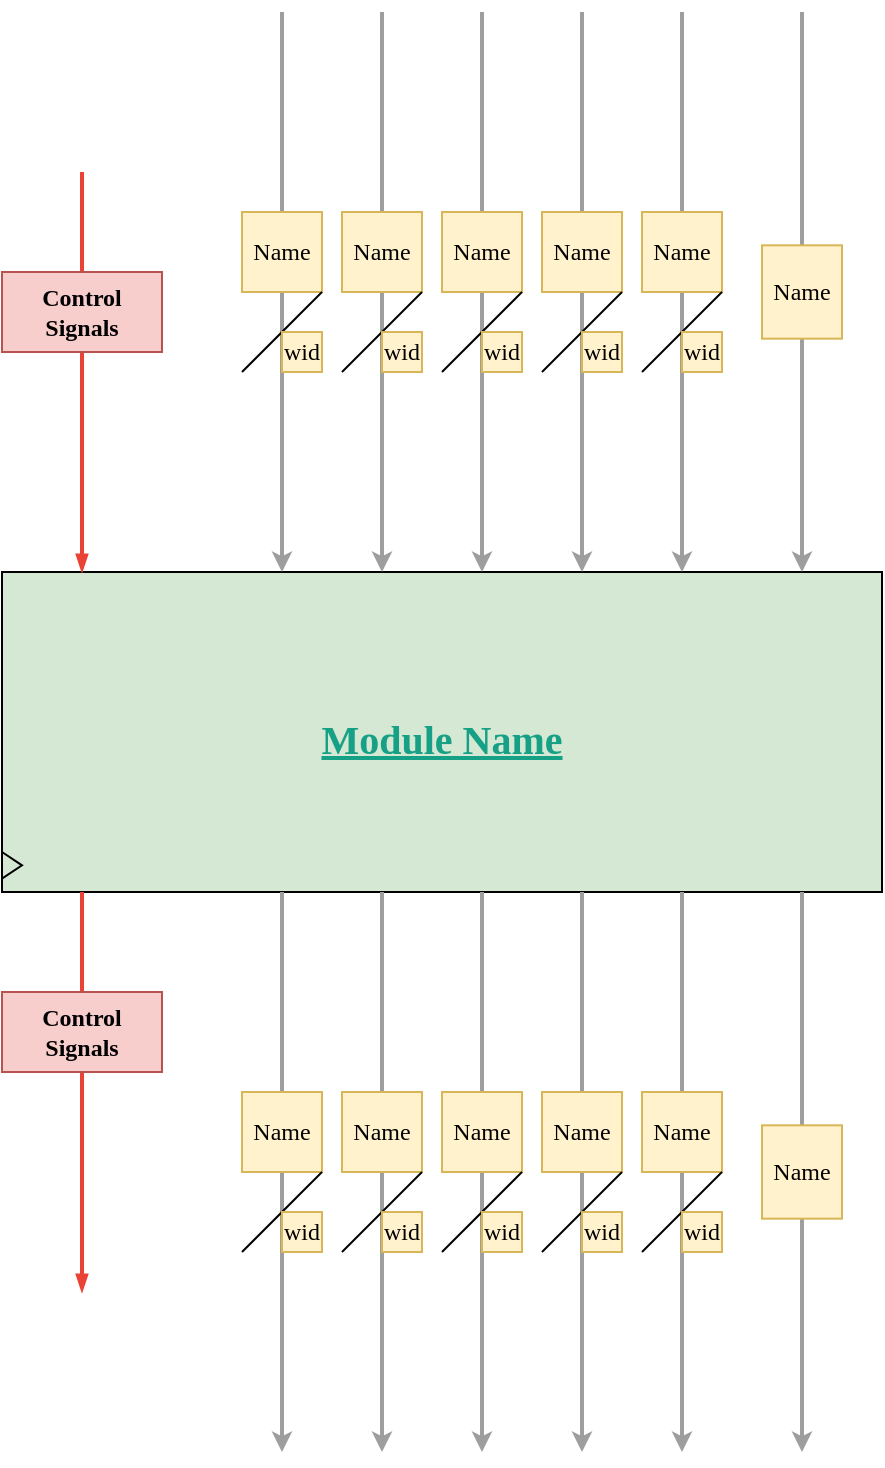 <mxfile version="24.2.5" type="github">
  <diagram name="第 1 页" id="jECzerYtXaxOd9L4TEdg">
    <mxGraphModel dx="1300" dy="1817" grid="1" gridSize="10" guides="1" tooltips="1" connect="1" arrows="1" fold="1" page="1" pageScale="1" pageWidth="850" pageHeight="1100" math="0" shadow="0">
      <root>
        <mxCell id="0" />
        <mxCell id="1" parent="0" />
        <mxCell id="kSX3mIPr8DeNT0_oDLMB-21" value="" style="group" vertex="1" connectable="0" parent="1">
          <mxGeometry x="110.0" y="-200" width="440" height="720" as="geometry" />
        </mxCell>
        <mxCell id="kSX3mIPr8DeNT0_oDLMB-22" value="" style="group" vertex="1" connectable="0" parent="kSX3mIPr8DeNT0_oDLMB-21">
          <mxGeometry y="280" width="440" height="160" as="geometry" />
        </mxCell>
        <mxCell id="kSX3mIPr8DeNT0_oDLMB-23" value="" style="rounded=0;whiteSpace=wrap;html=1;fillColor=#d5e8d4;strokeColor=#000000;" vertex="1" parent="kSX3mIPr8DeNT0_oDLMB-22">
          <mxGeometry width="440" height="160" as="geometry" />
        </mxCell>
        <mxCell id="kSX3mIPr8DeNT0_oDLMB-24" value="" style="triangle;whiteSpace=wrap;html=1;fillColor=none;" vertex="1" parent="kSX3mIPr8DeNT0_oDLMB-22">
          <mxGeometry y="140" width="10" height="13.33" as="geometry" />
        </mxCell>
        <mxCell id="kSX3mIPr8DeNT0_oDLMB-25" value="&lt;font face=&quot;Comic Sans MS&quot; style=&quot;font-size: 20px;&quot;&gt;&lt;b&gt;&lt;u&gt;Module Name&lt;/u&gt;&lt;/b&gt;&lt;/font&gt;" style="text;align=center;html=1;verticalAlign=middle;whiteSpace=wrap;rounded=0;fontColor=#16a085;" vertex="1" parent="kSX3mIPr8DeNT0_oDLMB-22">
          <mxGeometry y="73.333" width="440" height="20" as="geometry" />
        </mxCell>
        <mxCell id="kSX3mIPr8DeNT0_oDLMB-26" value="" style="group" vertex="1" connectable="0" parent="kSX3mIPr8DeNT0_oDLMB-21">
          <mxGeometry x="2.274e-13" y="80" width="80" height="200" as="geometry" />
        </mxCell>
        <mxCell id="kSX3mIPr8DeNT0_oDLMB-27" value="" style="edgeStyle=orthogonalEdgeStyle;fontSize=12;html=1;endArrow=blockThin;endFill=1;rounded=0;strokeWidth=2;endSize=4;startSize=4;strokeColor=#EA4335;dashed=0;" edge="1" parent="kSX3mIPr8DeNT0_oDLMB-26">
          <mxGeometry width="100" relative="1" as="geometry">
            <mxPoint x="40" as="sourcePoint" />
            <mxPoint x="40" y="200" as="targetPoint" />
          </mxGeometry>
        </mxCell>
        <mxCell id="kSX3mIPr8DeNT0_oDLMB-28" value="&lt;font face=&quot;Comic Sans MS&quot;&gt;&lt;b&gt;Control Signals&lt;/b&gt;&lt;/font&gt;" style="whiteSpace=wrap;html=1;fillColor=#f8cecc;strokeColor=#b85450;rotation=0;" vertex="1" parent="kSX3mIPr8DeNT0_oDLMB-26">
          <mxGeometry y="50" width="80" height="40" as="geometry" />
        </mxCell>
        <mxCell id="kSX3mIPr8DeNT0_oDLMB-29" value="" style="group" vertex="1" connectable="0" parent="kSX3mIPr8DeNT0_oDLMB-21">
          <mxGeometry x="120.0" width="40" height="280" as="geometry" />
        </mxCell>
        <mxCell id="kSX3mIPr8DeNT0_oDLMB-30" value="" style="endArrow=classic;html=1;rounded=0;strokeWidth=2;endSize=4;startSize=4;strokeColor=#9e9e9e;edgeStyle=orthogonalEdgeStyle;" edge="1" parent="kSX3mIPr8DeNT0_oDLMB-29">
          <mxGeometry width="50" height="50" relative="1" as="geometry">
            <mxPoint x="20" as="sourcePoint" />
            <mxPoint x="20" y="280" as="targetPoint" />
          </mxGeometry>
        </mxCell>
        <mxCell id="kSX3mIPr8DeNT0_oDLMB-31" value="Name" style="whiteSpace=wrap;html=1;strokeColor=#d6b656;fillColor=#fff2cc;fontFamily=Comic Sans MS;" vertex="1" parent="kSX3mIPr8DeNT0_oDLMB-29">
          <mxGeometry y="100" width="40" height="40" as="geometry" />
        </mxCell>
        <mxCell id="kSX3mIPr8DeNT0_oDLMB-32" value="" style="endArrow=none;html=1;rounded=0;" edge="1" parent="kSX3mIPr8DeNT0_oDLMB-29">
          <mxGeometry width="50" height="50" relative="1" as="geometry">
            <mxPoint y="180" as="sourcePoint" />
            <mxPoint x="40" y="140" as="targetPoint" />
          </mxGeometry>
        </mxCell>
        <mxCell id="kSX3mIPr8DeNT0_oDLMB-33" value="&lt;font face=&quot;Comic Sans MS&quot;&gt;wid&lt;/font&gt;" style="whiteSpace=wrap;html=1;strokeColor=#d6b656;fillColor=#fff2cc;" vertex="1" parent="kSX3mIPr8DeNT0_oDLMB-29">
          <mxGeometry x="20" y="160" width="20" height="20" as="geometry" />
        </mxCell>
        <mxCell id="kSX3mIPr8DeNT0_oDLMB-34" value="" style="group" vertex="1" connectable="0" parent="kSX3mIPr8DeNT0_oDLMB-21">
          <mxGeometry x="170.0" width="40" height="280" as="geometry" />
        </mxCell>
        <mxCell id="kSX3mIPr8DeNT0_oDLMB-35" value="" style="endArrow=classic;html=1;rounded=0;strokeWidth=2;endSize=4;startSize=4;strokeColor=#9e9e9e;edgeStyle=orthogonalEdgeStyle;" edge="1" parent="kSX3mIPr8DeNT0_oDLMB-34">
          <mxGeometry width="50" height="50" relative="1" as="geometry">
            <mxPoint x="20" as="sourcePoint" />
            <mxPoint x="20" y="280" as="targetPoint" />
          </mxGeometry>
        </mxCell>
        <mxCell id="kSX3mIPr8DeNT0_oDLMB-36" value="Name" style="whiteSpace=wrap;html=1;strokeColor=#d6b656;fillColor=#fff2cc;fontFamily=Comic Sans MS;" vertex="1" parent="kSX3mIPr8DeNT0_oDLMB-34">
          <mxGeometry y="100" width="40" height="40" as="geometry" />
        </mxCell>
        <mxCell id="kSX3mIPr8DeNT0_oDLMB-37" value="" style="endArrow=none;html=1;rounded=0;" edge="1" parent="kSX3mIPr8DeNT0_oDLMB-34">
          <mxGeometry width="50" height="50" relative="1" as="geometry">
            <mxPoint y="180" as="sourcePoint" />
            <mxPoint x="40" y="140" as="targetPoint" />
          </mxGeometry>
        </mxCell>
        <mxCell id="kSX3mIPr8DeNT0_oDLMB-38" value="&lt;font face=&quot;Comic Sans MS&quot;&gt;wid&lt;/font&gt;" style="whiteSpace=wrap;html=1;strokeColor=#d6b656;fillColor=#fff2cc;" vertex="1" parent="kSX3mIPr8DeNT0_oDLMB-34">
          <mxGeometry x="20" y="160" width="20" height="20" as="geometry" />
        </mxCell>
        <mxCell id="kSX3mIPr8DeNT0_oDLMB-39" value="" style="group" vertex="1" connectable="0" parent="kSX3mIPr8DeNT0_oDLMB-21">
          <mxGeometry x="220.0" width="40" height="280" as="geometry" />
        </mxCell>
        <mxCell id="kSX3mIPr8DeNT0_oDLMB-40" value="" style="endArrow=classic;html=1;rounded=0;strokeWidth=2;endSize=4;startSize=4;strokeColor=#9e9e9e;edgeStyle=orthogonalEdgeStyle;" edge="1" parent="kSX3mIPr8DeNT0_oDLMB-39">
          <mxGeometry width="50" height="50" relative="1" as="geometry">
            <mxPoint x="20" as="sourcePoint" />
            <mxPoint x="20" y="280" as="targetPoint" />
          </mxGeometry>
        </mxCell>
        <mxCell id="kSX3mIPr8DeNT0_oDLMB-41" value="Name" style="whiteSpace=wrap;html=1;strokeColor=#d6b656;fillColor=#fff2cc;fontFamily=Comic Sans MS;" vertex="1" parent="kSX3mIPr8DeNT0_oDLMB-39">
          <mxGeometry y="100" width="40" height="40" as="geometry" />
        </mxCell>
        <mxCell id="kSX3mIPr8DeNT0_oDLMB-42" value="" style="endArrow=none;html=1;rounded=0;" edge="1" parent="kSX3mIPr8DeNT0_oDLMB-39">
          <mxGeometry width="50" height="50" relative="1" as="geometry">
            <mxPoint y="180" as="sourcePoint" />
            <mxPoint x="40" y="140" as="targetPoint" />
          </mxGeometry>
        </mxCell>
        <mxCell id="kSX3mIPr8DeNT0_oDLMB-43" value="&lt;font face=&quot;Comic Sans MS&quot;&gt;wid&lt;/font&gt;" style="whiteSpace=wrap;html=1;strokeColor=#d6b656;fillColor=#fff2cc;" vertex="1" parent="kSX3mIPr8DeNT0_oDLMB-39">
          <mxGeometry x="20" y="160" width="20" height="20" as="geometry" />
        </mxCell>
        <mxCell id="kSX3mIPr8DeNT0_oDLMB-44" value="" style="group" vertex="1" connectable="0" parent="kSX3mIPr8DeNT0_oDLMB-21">
          <mxGeometry x="270.0" width="40" height="280" as="geometry" />
        </mxCell>
        <mxCell id="kSX3mIPr8DeNT0_oDLMB-45" value="" style="endArrow=classic;html=1;rounded=0;strokeWidth=2;endSize=4;startSize=4;strokeColor=#9e9e9e;edgeStyle=orthogonalEdgeStyle;" edge="1" parent="kSX3mIPr8DeNT0_oDLMB-44">
          <mxGeometry width="50" height="50" relative="1" as="geometry">
            <mxPoint x="20" as="sourcePoint" />
            <mxPoint x="20" y="280" as="targetPoint" />
          </mxGeometry>
        </mxCell>
        <mxCell id="kSX3mIPr8DeNT0_oDLMB-46" value="Name" style="whiteSpace=wrap;html=1;strokeColor=#d6b656;fillColor=#fff2cc;fontFamily=Comic Sans MS;" vertex="1" parent="kSX3mIPr8DeNT0_oDLMB-44">
          <mxGeometry y="100" width="40" height="40" as="geometry" />
        </mxCell>
        <mxCell id="kSX3mIPr8DeNT0_oDLMB-47" value="" style="endArrow=none;html=1;rounded=0;" edge="1" parent="kSX3mIPr8DeNT0_oDLMB-44">
          <mxGeometry width="50" height="50" relative="1" as="geometry">
            <mxPoint y="180" as="sourcePoint" />
            <mxPoint x="40" y="140" as="targetPoint" />
          </mxGeometry>
        </mxCell>
        <mxCell id="kSX3mIPr8DeNT0_oDLMB-48" value="&lt;font face=&quot;Comic Sans MS&quot;&gt;wid&lt;/font&gt;" style="whiteSpace=wrap;html=1;strokeColor=#d6b656;fillColor=#fff2cc;" vertex="1" parent="kSX3mIPr8DeNT0_oDLMB-44">
          <mxGeometry x="20" y="160" width="20" height="20" as="geometry" />
        </mxCell>
        <mxCell id="kSX3mIPr8DeNT0_oDLMB-49" value="" style="group" vertex="1" connectable="0" parent="kSX3mIPr8DeNT0_oDLMB-21">
          <mxGeometry x="320.0" width="40" height="280" as="geometry" />
        </mxCell>
        <mxCell id="kSX3mIPr8DeNT0_oDLMB-50" value="" style="endArrow=classic;html=1;rounded=0;strokeWidth=2;endSize=4;startSize=4;strokeColor=#9e9e9e;edgeStyle=orthogonalEdgeStyle;" edge="1" parent="kSX3mIPr8DeNT0_oDLMB-49">
          <mxGeometry width="50" height="50" relative="1" as="geometry">
            <mxPoint x="20" as="sourcePoint" />
            <mxPoint x="20" y="280" as="targetPoint" />
          </mxGeometry>
        </mxCell>
        <mxCell id="kSX3mIPr8DeNT0_oDLMB-51" value="Name" style="whiteSpace=wrap;html=1;strokeColor=#d6b656;fillColor=#fff2cc;fontFamily=Comic Sans MS;" vertex="1" parent="kSX3mIPr8DeNT0_oDLMB-49">
          <mxGeometry y="100" width="40" height="40" as="geometry" />
        </mxCell>
        <mxCell id="kSX3mIPr8DeNT0_oDLMB-52" value="" style="endArrow=none;html=1;rounded=0;" edge="1" parent="kSX3mIPr8DeNT0_oDLMB-49">
          <mxGeometry width="50" height="50" relative="1" as="geometry">
            <mxPoint y="180" as="sourcePoint" />
            <mxPoint x="40" y="140" as="targetPoint" />
          </mxGeometry>
        </mxCell>
        <mxCell id="kSX3mIPr8DeNT0_oDLMB-53" value="&lt;font face=&quot;Comic Sans MS&quot;&gt;wid&lt;/font&gt;" style="whiteSpace=wrap;html=1;strokeColor=#d6b656;fillColor=#fff2cc;" vertex="1" parent="kSX3mIPr8DeNT0_oDLMB-49">
          <mxGeometry x="20" y="160" width="20" height="20" as="geometry" />
        </mxCell>
        <mxCell id="kSX3mIPr8DeNT0_oDLMB-54" value="" style="group" vertex="1" connectable="0" parent="kSX3mIPr8DeNT0_oDLMB-21">
          <mxGeometry x="360" width="80" height="280" as="geometry" />
        </mxCell>
        <mxCell id="kSX3mIPr8DeNT0_oDLMB-55" value="" style="endArrow=classic;html=1;rounded=0;strokeWidth=2;endSize=4;startSize=4;strokeColor=#9e9e9e;edgeStyle=orthogonalEdgeStyle;" edge="1" parent="kSX3mIPr8DeNT0_oDLMB-54">
          <mxGeometry width="50" height="50" relative="1" as="geometry">
            <mxPoint x="40" as="sourcePoint" />
            <mxPoint x="40" y="280" as="targetPoint" />
          </mxGeometry>
        </mxCell>
        <mxCell id="kSX3mIPr8DeNT0_oDLMB-56" value="Name" style="whiteSpace=wrap;html=1;strokeColor=#d6b656;fillColor=#fff2cc;fontFamily=Comic Sans MS;" vertex="1" parent="kSX3mIPr8DeNT0_oDLMB-54">
          <mxGeometry x="20" y="116.667" width="40" height="46.667" as="geometry" />
        </mxCell>
        <mxCell id="kSX3mIPr8DeNT0_oDLMB-57" value="" style="group" vertex="1" connectable="0" parent="kSX3mIPr8DeNT0_oDLMB-21">
          <mxGeometry x="2.274e-13" y="440" width="80" height="200" as="geometry" />
        </mxCell>
        <mxCell id="kSX3mIPr8DeNT0_oDLMB-58" value="" style="edgeStyle=orthogonalEdgeStyle;fontSize=12;html=1;endArrow=blockThin;endFill=1;rounded=0;strokeWidth=2;endSize=4;startSize=4;strokeColor=#EA4335;dashed=0;" edge="1" parent="kSX3mIPr8DeNT0_oDLMB-57">
          <mxGeometry width="100" relative="1" as="geometry">
            <mxPoint x="40" as="sourcePoint" />
            <mxPoint x="40" y="200" as="targetPoint" />
          </mxGeometry>
        </mxCell>
        <mxCell id="kSX3mIPr8DeNT0_oDLMB-59" value="&lt;font face=&quot;Comic Sans MS&quot;&gt;&lt;b&gt;Control Signals&lt;/b&gt;&lt;/font&gt;" style="whiteSpace=wrap;html=1;fillColor=#f8cecc;strokeColor=#b85450;rotation=0;" vertex="1" parent="kSX3mIPr8DeNT0_oDLMB-57">
          <mxGeometry y="50" width="80" height="40" as="geometry" />
        </mxCell>
        <mxCell id="kSX3mIPr8DeNT0_oDLMB-60" value="" style="group" vertex="1" connectable="0" parent="kSX3mIPr8DeNT0_oDLMB-21">
          <mxGeometry x="120.0" y="440" width="40" height="280" as="geometry" />
        </mxCell>
        <mxCell id="kSX3mIPr8DeNT0_oDLMB-61" value="" style="endArrow=classic;html=1;rounded=0;strokeWidth=2;endSize=4;startSize=4;strokeColor=#9e9e9e;edgeStyle=orthogonalEdgeStyle;" edge="1" parent="kSX3mIPr8DeNT0_oDLMB-60">
          <mxGeometry width="50" height="50" relative="1" as="geometry">
            <mxPoint x="20" as="sourcePoint" />
            <mxPoint x="20" y="280" as="targetPoint" />
          </mxGeometry>
        </mxCell>
        <mxCell id="kSX3mIPr8DeNT0_oDLMB-62" value="Name" style="whiteSpace=wrap;html=1;strokeColor=#d6b656;fillColor=#fff2cc;fontFamily=Comic Sans MS;" vertex="1" parent="kSX3mIPr8DeNT0_oDLMB-60">
          <mxGeometry y="100" width="40" height="40" as="geometry" />
        </mxCell>
        <mxCell id="kSX3mIPr8DeNT0_oDLMB-63" value="" style="endArrow=none;html=1;rounded=0;" edge="1" parent="kSX3mIPr8DeNT0_oDLMB-60">
          <mxGeometry width="50" height="50" relative="1" as="geometry">
            <mxPoint y="180" as="sourcePoint" />
            <mxPoint x="40" y="140" as="targetPoint" />
          </mxGeometry>
        </mxCell>
        <mxCell id="kSX3mIPr8DeNT0_oDLMB-64" value="&lt;font face=&quot;Comic Sans MS&quot;&gt;wid&lt;/font&gt;" style="whiteSpace=wrap;html=1;strokeColor=#d6b656;fillColor=#fff2cc;" vertex="1" parent="kSX3mIPr8DeNT0_oDLMB-60">
          <mxGeometry x="20" y="160" width="20" height="20" as="geometry" />
        </mxCell>
        <mxCell id="kSX3mIPr8DeNT0_oDLMB-65" value="" style="group" vertex="1" connectable="0" parent="kSX3mIPr8DeNT0_oDLMB-21">
          <mxGeometry x="170.0" y="440" width="40" height="280" as="geometry" />
        </mxCell>
        <mxCell id="kSX3mIPr8DeNT0_oDLMB-66" value="" style="endArrow=classic;html=1;rounded=0;strokeWidth=2;endSize=4;startSize=4;strokeColor=#9e9e9e;edgeStyle=orthogonalEdgeStyle;" edge="1" parent="kSX3mIPr8DeNT0_oDLMB-65">
          <mxGeometry width="50" height="50" relative="1" as="geometry">
            <mxPoint x="20" as="sourcePoint" />
            <mxPoint x="20" y="280" as="targetPoint" />
          </mxGeometry>
        </mxCell>
        <mxCell id="kSX3mIPr8DeNT0_oDLMB-67" value="Name" style="whiteSpace=wrap;html=1;strokeColor=#d6b656;fillColor=#fff2cc;fontFamily=Comic Sans MS;" vertex="1" parent="kSX3mIPr8DeNT0_oDLMB-65">
          <mxGeometry y="100" width="40" height="40" as="geometry" />
        </mxCell>
        <mxCell id="kSX3mIPr8DeNT0_oDLMB-68" value="" style="endArrow=none;html=1;rounded=0;" edge="1" parent="kSX3mIPr8DeNT0_oDLMB-65">
          <mxGeometry width="50" height="50" relative="1" as="geometry">
            <mxPoint y="180" as="sourcePoint" />
            <mxPoint x="40" y="140" as="targetPoint" />
          </mxGeometry>
        </mxCell>
        <mxCell id="kSX3mIPr8DeNT0_oDLMB-69" value="&lt;font face=&quot;Comic Sans MS&quot;&gt;wid&lt;/font&gt;" style="whiteSpace=wrap;html=1;strokeColor=#d6b656;fillColor=#fff2cc;" vertex="1" parent="kSX3mIPr8DeNT0_oDLMB-65">
          <mxGeometry x="20" y="160" width="20" height="20" as="geometry" />
        </mxCell>
        <mxCell id="kSX3mIPr8DeNT0_oDLMB-70" value="" style="group" vertex="1" connectable="0" parent="kSX3mIPr8DeNT0_oDLMB-21">
          <mxGeometry x="220.0" y="440" width="40" height="280" as="geometry" />
        </mxCell>
        <mxCell id="kSX3mIPr8DeNT0_oDLMB-71" value="" style="endArrow=classic;html=1;rounded=0;strokeWidth=2;endSize=4;startSize=4;strokeColor=#9e9e9e;edgeStyle=orthogonalEdgeStyle;" edge="1" parent="kSX3mIPr8DeNT0_oDLMB-70">
          <mxGeometry width="50" height="50" relative="1" as="geometry">
            <mxPoint x="20" as="sourcePoint" />
            <mxPoint x="20" y="280" as="targetPoint" />
          </mxGeometry>
        </mxCell>
        <mxCell id="kSX3mIPr8DeNT0_oDLMB-72" value="Name" style="whiteSpace=wrap;html=1;strokeColor=#d6b656;fillColor=#fff2cc;fontFamily=Comic Sans MS;" vertex="1" parent="kSX3mIPr8DeNT0_oDLMB-70">
          <mxGeometry y="100" width="40" height="40" as="geometry" />
        </mxCell>
        <mxCell id="kSX3mIPr8DeNT0_oDLMB-73" value="" style="endArrow=none;html=1;rounded=0;" edge="1" parent="kSX3mIPr8DeNT0_oDLMB-70">
          <mxGeometry width="50" height="50" relative="1" as="geometry">
            <mxPoint y="180" as="sourcePoint" />
            <mxPoint x="40" y="140" as="targetPoint" />
          </mxGeometry>
        </mxCell>
        <mxCell id="kSX3mIPr8DeNT0_oDLMB-74" value="&lt;font face=&quot;Comic Sans MS&quot;&gt;wid&lt;/font&gt;" style="whiteSpace=wrap;html=1;strokeColor=#d6b656;fillColor=#fff2cc;" vertex="1" parent="kSX3mIPr8DeNT0_oDLMB-70">
          <mxGeometry x="20" y="160" width="20" height="20" as="geometry" />
        </mxCell>
        <mxCell id="kSX3mIPr8DeNT0_oDLMB-75" value="" style="group" vertex="1" connectable="0" parent="kSX3mIPr8DeNT0_oDLMB-21">
          <mxGeometry x="270.0" y="440" width="40" height="280" as="geometry" />
        </mxCell>
        <mxCell id="kSX3mIPr8DeNT0_oDLMB-76" value="" style="endArrow=classic;html=1;rounded=0;strokeWidth=2;endSize=4;startSize=4;strokeColor=#9e9e9e;edgeStyle=orthogonalEdgeStyle;" edge="1" parent="kSX3mIPr8DeNT0_oDLMB-75">
          <mxGeometry width="50" height="50" relative="1" as="geometry">
            <mxPoint x="20" as="sourcePoint" />
            <mxPoint x="20" y="280" as="targetPoint" />
          </mxGeometry>
        </mxCell>
        <mxCell id="kSX3mIPr8DeNT0_oDLMB-77" value="Name" style="whiteSpace=wrap;html=1;strokeColor=#d6b656;fillColor=#fff2cc;fontFamily=Comic Sans MS;" vertex="1" parent="kSX3mIPr8DeNT0_oDLMB-75">
          <mxGeometry y="100" width="40" height="40" as="geometry" />
        </mxCell>
        <mxCell id="kSX3mIPr8DeNT0_oDLMB-78" value="" style="endArrow=none;html=1;rounded=0;" edge="1" parent="kSX3mIPr8DeNT0_oDLMB-75">
          <mxGeometry width="50" height="50" relative="1" as="geometry">
            <mxPoint y="180" as="sourcePoint" />
            <mxPoint x="40" y="140" as="targetPoint" />
          </mxGeometry>
        </mxCell>
        <mxCell id="kSX3mIPr8DeNT0_oDLMB-79" value="&lt;font face=&quot;Comic Sans MS&quot;&gt;wid&lt;/font&gt;" style="whiteSpace=wrap;html=1;strokeColor=#d6b656;fillColor=#fff2cc;" vertex="1" parent="kSX3mIPr8DeNT0_oDLMB-75">
          <mxGeometry x="20" y="160" width="20" height="20" as="geometry" />
        </mxCell>
        <mxCell id="kSX3mIPr8DeNT0_oDLMB-80" value="" style="group" vertex="1" connectable="0" parent="kSX3mIPr8DeNT0_oDLMB-21">
          <mxGeometry x="320.0" y="440" width="40" height="280" as="geometry" />
        </mxCell>
        <mxCell id="kSX3mIPr8DeNT0_oDLMB-81" value="" style="endArrow=classic;html=1;rounded=0;strokeWidth=2;endSize=4;startSize=4;strokeColor=#9e9e9e;edgeStyle=orthogonalEdgeStyle;" edge="1" parent="kSX3mIPr8DeNT0_oDLMB-80">
          <mxGeometry width="50" height="50" relative="1" as="geometry">
            <mxPoint x="20" as="sourcePoint" />
            <mxPoint x="20" y="280" as="targetPoint" />
          </mxGeometry>
        </mxCell>
        <mxCell id="kSX3mIPr8DeNT0_oDLMB-82" value="Name" style="whiteSpace=wrap;html=1;strokeColor=#d6b656;fillColor=#fff2cc;fontFamily=Comic Sans MS;" vertex="1" parent="kSX3mIPr8DeNT0_oDLMB-80">
          <mxGeometry y="100" width="40" height="40" as="geometry" />
        </mxCell>
        <mxCell id="kSX3mIPr8DeNT0_oDLMB-83" value="" style="endArrow=none;html=1;rounded=0;" edge="1" parent="kSX3mIPr8DeNT0_oDLMB-80">
          <mxGeometry width="50" height="50" relative="1" as="geometry">
            <mxPoint y="180" as="sourcePoint" />
            <mxPoint x="40" y="140" as="targetPoint" />
          </mxGeometry>
        </mxCell>
        <mxCell id="kSX3mIPr8DeNT0_oDLMB-84" value="&lt;font face=&quot;Comic Sans MS&quot;&gt;wid&lt;/font&gt;" style="whiteSpace=wrap;html=1;strokeColor=#d6b656;fillColor=#fff2cc;" vertex="1" parent="kSX3mIPr8DeNT0_oDLMB-80">
          <mxGeometry x="20" y="160" width="20" height="20" as="geometry" />
        </mxCell>
        <mxCell id="kSX3mIPr8DeNT0_oDLMB-85" value="" style="group" vertex="1" connectable="0" parent="kSX3mIPr8DeNT0_oDLMB-21">
          <mxGeometry x="360" y="440" width="80" height="280" as="geometry" />
        </mxCell>
        <mxCell id="kSX3mIPr8DeNT0_oDLMB-86" value="" style="endArrow=classic;html=1;rounded=0;strokeWidth=2;endSize=4;startSize=4;strokeColor=#9e9e9e;edgeStyle=orthogonalEdgeStyle;" edge="1" parent="kSX3mIPr8DeNT0_oDLMB-85">
          <mxGeometry width="50" height="50" relative="1" as="geometry">
            <mxPoint x="40" as="sourcePoint" />
            <mxPoint x="40" y="280" as="targetPoint" />
          </mxGeometry>
        </mxCell>
        <mxCell id="kSX3mIPr8DeNT0_oDLMB-87" value="Name" style="whiteSpace=wrap;html=1;strokeColor=#d6b656;fillColor=#fff2cc;fontFamily=Comic Sans MS;" vertex="1" parent="kSX3mIPr8DeNT0_oDLMB-85">
          <mxGeometry x="20" y="116.667" width="40" height="46.667" as="geometry" />
        </mxCell>
      </root>
    </mxGraphModel>
  </diagram>
</mxfile>
